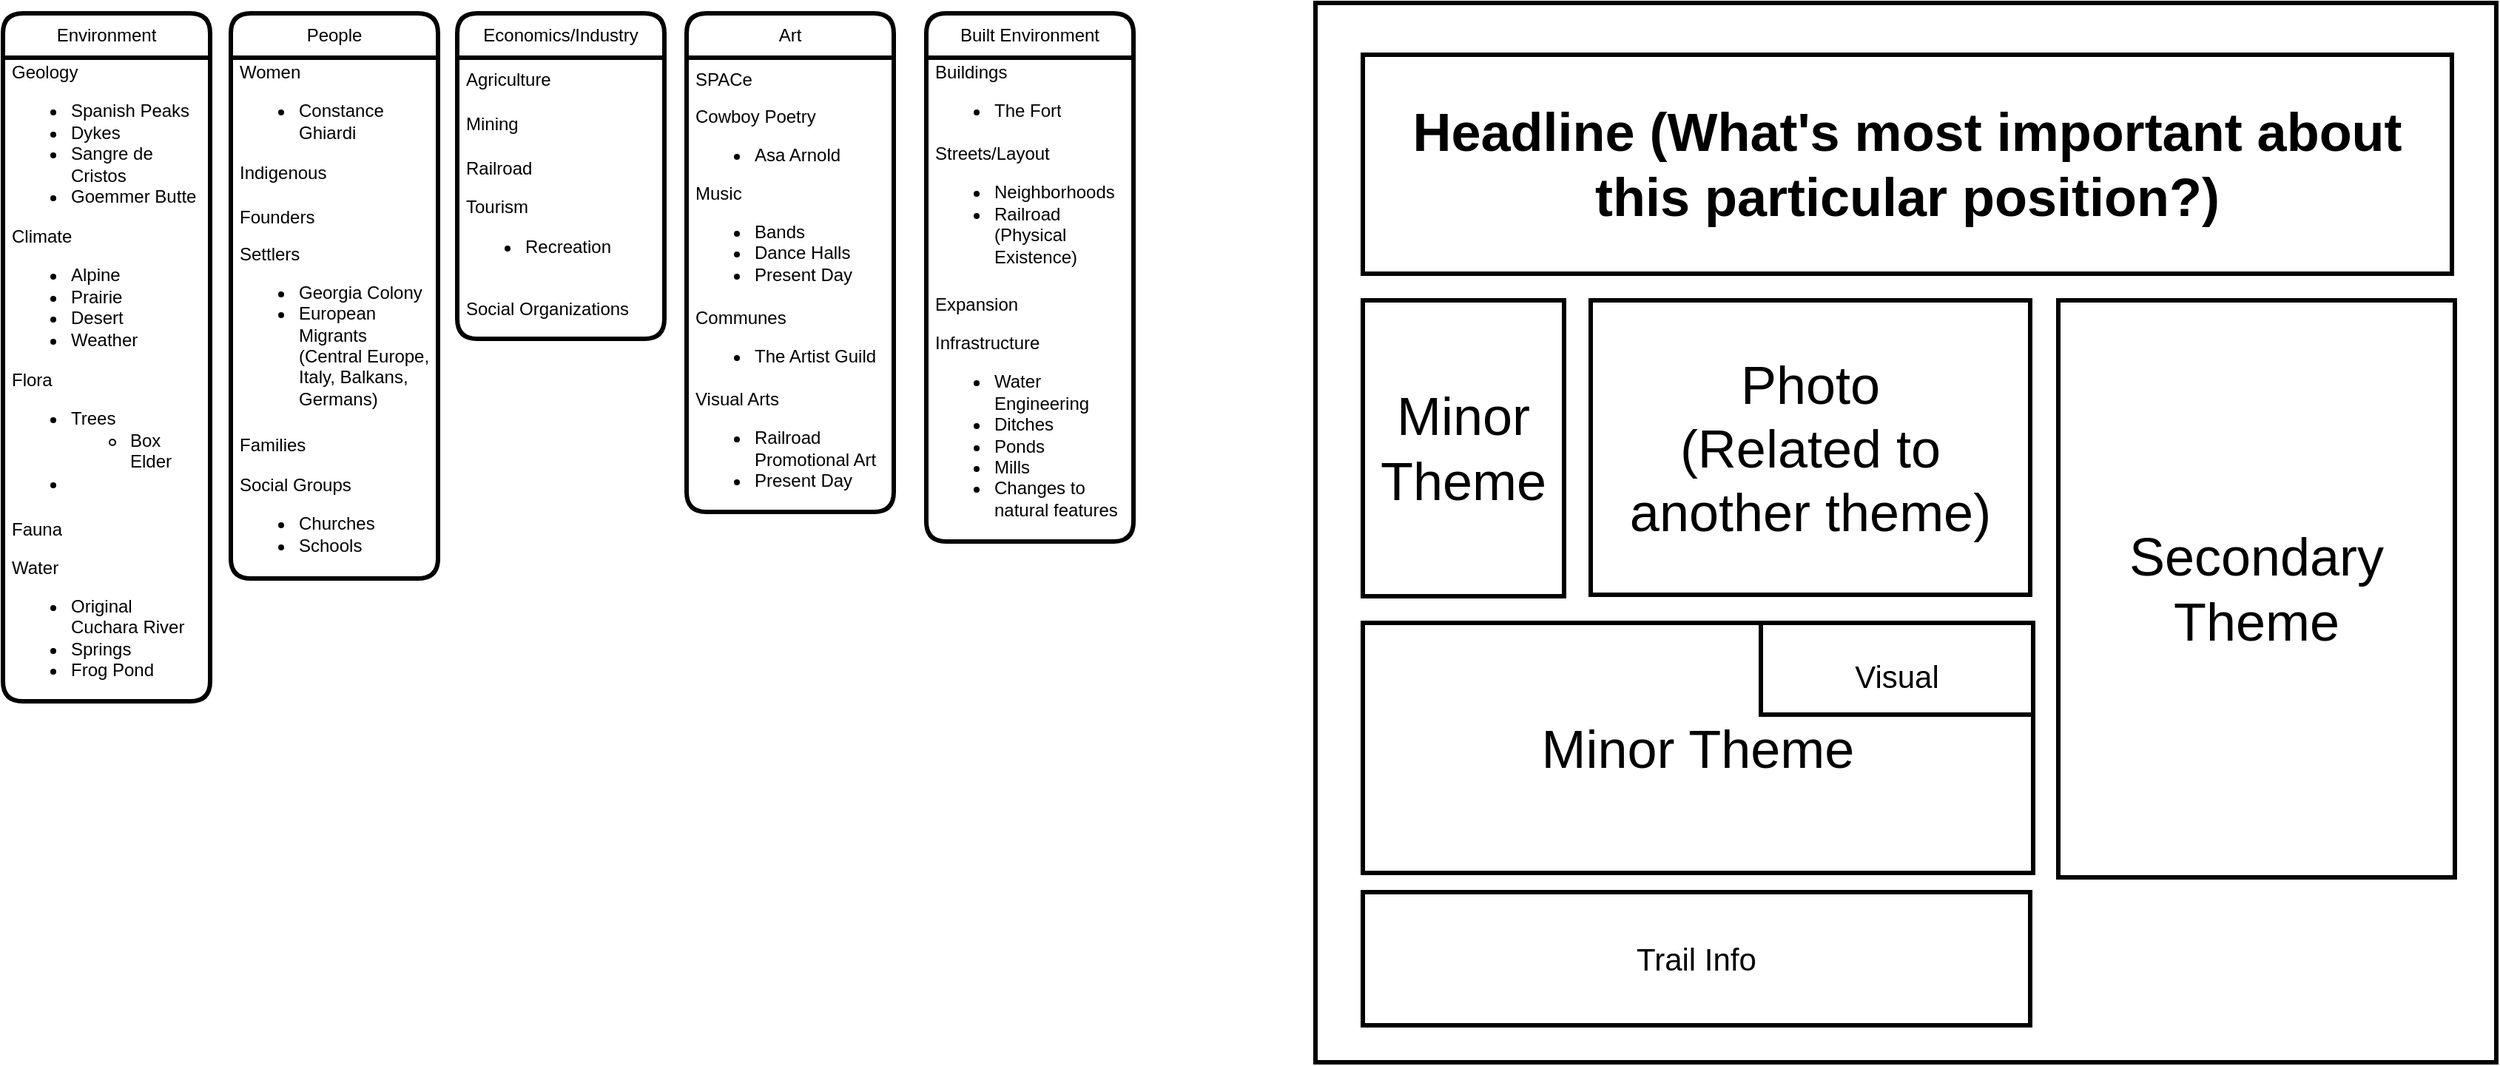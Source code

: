 <mxfile version="20.8.16" type="device"><diagram name="Page-1" id="XUe0Fq_PmzUN6HEYYcCH"><mxGraphModel dx="882" dy="739" grid="0" gridSize="10" guides="1" tooltips="1" connect="1" arrows="1" fold="1" page="0" pageScale="1" pageWidth="850" pageHeight="1100" math="0" shadow="0"><root><mxCell id="0"/><mxCell id="1" parent="0"/><mxCell id="boo-q1uc1jKJcG7nlD9S-10" value="Environment" style="swimlane;fontStyle=0;childLayout=stackLayout;horizontal=1;startSize=30;horizontalStack=0;resizeParent=1;resizeParentMax=0;resizeLast=0;collapsible=1;marginBottom=0;whiteSpace=wrap;html=1;rounded=1;strokeColor=default;strokeWidth=3;fontFamily=Helvetica;fontSize=12;fontColor=default;fillColor=default;" vertex="1" parent="1"><mxGeometry x="254" y="264" width="140" height="465" as="geometry"/></mxCell><mxCell id="boo-q1uc1jKJcG7nlD9S-11" value="Geology&lt;br&gt;&lt;ul&gt;&lt;li&gt;Spanish Peaks&lt;/li&gt;&lt;li&gt;Dykes&lt;/li&gt;&lt;li&gt;Sangre de Cristos&lt;/li&gt;&lt;li&gt;Goemmer Butte&lt;/li&gt;&lt;/ul&gt;" style="text;strokeColor=none;fillColor=none;align=left;verticalAlign=middle;spacingLeft=4;spacingRight=4;overflow=hidden;points=[[0,0.5],[1,0.5]];portConstraint=eastwest;rotatable=0;whiteSpace=wrap;html=1;fontSize=12;fontFamily=Helvetica;fontColor=default;" vertex="1" parent="boo-q1uc1jKJcG7nlD9S-10"><mxGeometry y="30" width="140" height="111" as="geometry"/></mxCell><mxCell id="boo-q1uc1jKJcG7nlD9S-12" value="Climate&lt;br&gt;&lt;ul&gt;&lt;li&gt;Alpine&lt;/li&gt;&lt;li&gt;Prairie&lt;/li&gt;&lt;li&gt;Desert&lt;/li&gt;&lt;li&gt;Weather&lt;/li&gt;&lt;/ul&gt;" style="text;strokeColor=none;fillColor=none;align=left;verticalAlign=middle;spacingLeft=4;spacingRight=4;overflow=hidden;points=[[0,0.5],[1,0.5]];portConstraint=eastwest;rotatable=0;whiteSpace=wrap;html=1;fontSize=12;fontFamily=Helvetica;fontColor=default;" vertex="1" parent="boo-q1uc1jKJcG7nlD9S-10"><mxGeometry y="141" width="140" height="97" as="geometry"/></mxCell><mxCell id="boo-q1uc1jKJcG7nlD9S-13" value="Flora&lt;br&gt;&lt;ul&gt;&lt;li&gt;Trees&lt;/li&gt;&lt;ul&gt;&lt;li&gt;Box Elder&lt;/li&gt;&lt;/ul&gt;&lt;li&gt;&lt;br&gt;&lt;/li&gt;&lt;/ul&gt;" style="text;strokeColor=none;fillColor=none;align=left;verticalAlign=middle;spacingLeft=4;spacingRight=4;overflow=hidden;points=[[0,0.5],[1,0.5]];portConstraint=eastwest;rotatable=0;whiteSpace=wrap;html=1;fontSize=12;fontFamily=Helvetica;fontColor=default;" vertex="1" parent="boo-q1uc1jKJcG7nlD9S-10"><mxGeometry y="238" width="140" height="95" as="geometry"/></mxCell><mxCell id="boo-q1uc1jKJcG7nlD9S-37" value="Fauna" style="text;strokeColor=none;fillColor=none;align=left;verticalAlign=middle;spacingLeft=4;spacingRight=4;overflow=hidden;points=[[0,0.5],[1,0.5]];portConstraint=eastwest;rotatable=0;whiteSpace=wrap;html=1;fontSize=12;fontFamily=Helvetica;fontColor=default;" vertex="1" parent="boo-q1uc1jKJcG7nlD9S-10"><mxGeometry y="333" width="140" height="31" as="geometry"/></mxCell><mxCell id="boo-q1uc1jKJcG7nlD9S-38" value="Water&lt;br&gt;&lt;ul&gt;&lt;li&gt;Original Cuchara River&lt;/li&gt;&lt;li&gt;Springs&lt;/li&gt;&lt;li&gt;Frog Pond&lt;/li&gt;&lt;/ul&gt;" style="text;strokeColor=none;fillColor=none;align=left;verticalAlign=middle;spacingLeft=4;spacingRight=4;overflow=hidden;points=[[0,0.5],[1,0.5]];portConstraint=eastwest;rotatable=0;whiteSpace=wrap;html=1;fontSize=12;fontFamily=Helvetica;fontColor=default;" vertex="1" parent="boo-q1uc1jKJcG7nlD9S-10"><mxGeometry y="364" width="140" height="101" as="geometry"/></mxCell><mxCell id="boo-q1uc1jKJcG7nlD9S-15" value="People" style="swimlane;fontStyle=0;childLayout=stackLayout;horizontal=1;startSize=30;horizontalStack=0;resizeParent=1;resizeParentMax=0;resizeLast=0;collapsible=1;marginBottom=0;whiteSpace=wrap;html=1;rounded=1;strokeColor=default;strokeWidth=3;fontFamily=Helvetica;fontSize=12;fontColor=default;fillColor=default;" vertex="1" parent="1"><mxGeometry x="408" y="264" width="140" height="382" as="geometry"/></mxCell><mxCell id="boo-q1uc1jKJcG7nlD9S-16" value="Women&lt;br&gt;&lt;ul&gt;&lt;li&gt;Constance Ghiardi&lt;/li&gt;&lt;/ul&gt;" style="text;strokeColor=none;fillColor=none;align=left;verticalAlign=middle;spacingLeft=4;spacingRight=4;overflow=hidden;points=[[0,0.5],[1,0.5]];portConstraint=eastwest;rotatable=0;whiteSpace=wrap;html=1;fontSize=12;fontFamily=Helvetica;fontColor=default;" vertex="1" parent="boo-q1uc1jKJcG7nlD9S-15"><mxGeometry y="30" width="140" height="63" as="geometry"/></mxCell><mxCell id="boo-q1uc1jKJcG7nlD9S-17" value="Indigenous" style="text;strokeColor=none;fillColor=none;align=left;verticalAlign=middle;spacingLeft=4;spacingRight=4;overflow=hidden;points=[[0,0.5],[1,0.5]];portConstraint=eastwest;rotatable=0;whiteSpace=wrap;html=1;fontSize=12;fontFamily=Helvetica;fontColor=default;" vertex="1" parent="boo-q1uc1jKJcG7nlD9S-15"><mxGeometry y="93" width="140" height="30" as="geometry"/></mxCell><mxCell id="boo-q1uc1jKJcG7nlD9S-35" value="Founders" style="text;strokeColor=none;fillColor=none;align=left;verticalAlign=middle;spacingLeft=4;spacingRight=4;overflow=hidden;points=[[0,0.5],[1,0.5]];portConstraint=eastwest;rotatable=0;whiteSpace=wrap;html=1;fontSize=12;fontFamily=Helvetica;fontColor=default;" vertex="1" parent="boo-q1uc1jKJcG7nlD9S-15"><mxGeometry y="123" width="140" height="30" as="geometry"/></mxCell><mxCell id="boo-q1uc1jKJcG7nlD9S-18" value="Settlers&lt;br&gt;&lt;ul&gt;&lt;li&gt;Georgia Colony&lt;/li&gt;&lt;li&gt;European Migrants (Central Europe, Italy, Balkans, Germans)&lt;/li&gt;&lt;/ul&gt;" style="text;strokeColor=none;fillColor=none;align=left;verticalAlign=middle;spacingLeft=4;spacingRight=4;overflow=hidden;points=[[0,0.5],[1,0.5]];portConstraint=eastwest;rotatable=0;whiteSpace=wrap;html=1;fontSize=12;fontFamily=Helvetica;fontColor=default;" vertex="1" parent="boo-q1uc1jKJcG7nlD9S-15"><mxGeometry y="153" width="140" height="124" as="geometry"/></mxCell><mxCell id="boo-q1uc1jKJcG7nlD9S-34" value="Families" style="text;strokeColor=none;fillColor=none;align=left;verticalAlign=middle;spacingLeft=4;spacingRight=4;overflow=hidden;points=[[0,0.5],[1,0.5]];portConstraint=eastwest;rotatable=0;whiteSpace=wrap;html=1;fontSize=12;fontFamily=Helvetica;fontColor=default;" vertex="1" parent="boo-q1uc1jKJcG7nlD9S-15"><mxGeometry y="277" width="140" height="30" as="geometry"/></mxCell><mxCell id="boo-q1uc1jKJcG7nlD9S-42" value="Social Groups&lt;br&gt;&lt;ul&gt;&lt;li&gt;Churches&lt;/li&gt;&lt;li&gt;Schools&lt;/li&gt;&lt;/ul&gt;" style="text;strokeColor=none;fillColor=none;align=left;verticalAlign=middle;spacingLeft=4;spacingRight=4;overflow=hidden;points=[[0,0.5],[1,0.5]];portConstraint=eastwest;rotatable=0;whiteSpace=wrap;html=1;fontSize=12;fontFamily=Helvetica;fontColor=default;" vertex="1" parent="boo-q1uc1jKJcG7nlD9S-15"><mxGeometry y="307" width="140" height="75" as="geometry"/></mxCell><mxCell id="boo-q1uc1jKJcG7nlD9S-19" value="Economics/Industry" style="swimlane;fontStyle=0;childLayout=stackLayout;horizontal=1;startSize=30;horizontalStack=0;resizeParent=1;resizeParentMax=0;resizeLast=0;collapsible=1;marginBottom=0;whiteSpace=wrap;html=1;rounded=1;strokeColor=default;strokeWidth=3;fontFamily=Helvetica;fontSize=12;fontColor=default;fillColor=default;" vertex="1" parent="1"><mxGeometry x="561" y="264" width="140" height="220" as="geometry"/></mxCell><mxCell id="boo-q1uc1jKJcG7nlD9S-20" value="Agriculture" style="text;strokeColor=none;fillColor=none;align=left;verticalAlign=middle;spacingLeft=4;spacingRight=4;overflow=hidden;points=[[0,0.5],[1,0.5]];portConstraint=eastwest;rotatable=0;whiteSpace=wrap;html=1;fontSize=12;fontFamily=Helvetica;fontColor=default;" vertex="1" parent="boo-q1uc1jKJcG7nlD9S-19"><mxGeometry y="30" width="140" height="30" as="geometry"/></mxCell><mxCell id="boo-q1uc1jKJcG7nlD9S-21" value="Mining" style="text;strokeColor=none;fillColor=none;align=left;verticalAlign=middle;spacingLeft=4;spacingRight=4;overflow=hidden;points=[[0,0.5],[1,0.5]];portConstraint=eastwest;rotatable=0;whiteSpace=wrap;html=1;fontSize=12;fontFamily=Helvetica;fontColor=default;" vertex="1" parent="boo-q1uc1jKJcG7nlD9S-19"><mxGeometry y="60" width="140" height="30" as="geometry"/></mxCell><mxCell id="boo-q1uc1jKJcG7nlD9S-22" value="Railroad" style="text;strokeColor=none;fillColor=none;align=left;verticalAlign=middle;spacingLeft=4;spacingRight=4;overflow=hidden;points=[[0,0.5],[1,0.5]];portConstraint=eastwest;rotatable=0;whiteSpace=wrap;html=1;fontSize=12;fontFamily=Helvetica;fontColor=default;" vertex="1" parent="boo-q1uc1jKJcG7nlD9S-19"><mxGeometry y="90" width="140" height="30" as="geometry"/></mxCell><mxCell id="boo-q1uc1jKJcG7nlD9S-39" value="Tourism&lt;br&gt;&lt;ul&gt;&lt;li&gt;Recreation&lt;/li&gt;&lt;/ul&gt;" style="text;strokeColor=none;fillColor=none;align=left;verticalAlign=middle;spacingLeft=4;spacingRight=4;overflow=hidden;points=[[0,0.5],[1,0.5]];portConstraint=eastwest;rotatable=0;whiteSpace=wrap;html=1;fontSize=12;fontFamily=Helvetica;fontColor=default;" vertex="1" parent="boo-q1uc1jKJcG7nlD9S-19"><mxGeometry y="120" width="140" height="60" as="geometry"/></mxCell><mxCell id="boo-q1uc1jKJcG7nlD9S-43" value="Social Organizations" style="text;strokeColor=none;fillColor=none;align=left;verticalAlign=middle;spacingLeft=4;spacingRight=4;overflow=hidden;points=[[0,0.5],[1,0.5]];portConstraint=eastwest;rotatable=0;whiteSpace=wrap;html=1;fontSize=12;fontFamily=Helvetica;fontColor=default;" vertex="1" parent="boo-q1uc1jKJcG7nlD9S-19"><mxGeometry y="180" width="140" height="40" as="geometry"/></mxCell><mxCell id="boo-q1uc1jKJcG7nlD9S-23" value="Art" style="swimlane;fontStyle=0;childLayout=stackLayout;horizontal=1;startSize=30;horizontalStack=0;resizeParent=1;resizeParentMax=0;resizeLast=0;collapsible=1;marginBottom=0;whiteSpace=wrap;html=1;rounded=1;strokeColor=default;strokeWidth=3;fontFamily=Helvetica;fontSize=12;fontColor=default;fillColor=default;" vertex="1" parent="1"><mxGeometry x="716" y="264" width="140" height="337" as="geometry"/></mxCell><mxCell id="boo-q1uc1jKJcG7nlD9S-24" value="SPACe" style="text;strokeColor=none;fillColor=none;align=left;verticalAlign=middle;spacingLeft=4;spacingRight=4;overflow=hidden;points=[[0,0.5],[1,0.5]];portConstraint=eastwest;rotatable=0;whiteSpace=wrap;html=1;fontSize=12;fontFamily=Helvetica;fontColor=default;" vertex="1" parent="boo-q1uc1jKJcG7nlD9S-23"><mxGeometry y="30" width="140" height="30" as="geometry"/></mxCell><mxCell id="boo-q1uc1jKJcG7nlD9S-25" value="Cowboy Poetry&lt;br&gt;&lt;ul&gt;&lt;li&gt;Asa Arnold&lt;/li&gt;&lt;/ul&gt;" style="text;strokeColor=none;fillColor=none;align=left;verticalAlign=middle;spacingLeft=4;spacingRight=4;overflow=hidden;points=[[0,0.5],[1,0.5]];portConstraint=eastwest;rotatable=0;whiteSpace=wrap;html=1;fontSize=12;fontFamily=Helvetica;fontColor=default;" vertex="1" parent="boo-q1uc1jKJcG7nlD9S-23"><mxGeometry y="60" width="140" height="52" as="geometry"/></mxCell><mxCell id="boo-q1uc1jKJcG7nlD9S-26" value="Music&lt;br&gt;&lt;ul&gt;&lt;li&gt;Bands&lt;/li&gt;&lt;li&gt;Dance Halls&lt;/li&gt;&lt;li&gt;Present Day&lt;/li&gt;&lt;/ul&gt;" style="text;strokeColor=none;fillColor=none;align=left;verticalAlign=middle;spacingLeft=4;spacingRight=4;overflow=hidden;points=[[0,0.5],[1,0.5]];portConstraint=eastwest;rotatable=0;whiteSpace=wrap;html=1;fontSize=12;fontFamily=Helvetica;fontColor=default;" vertex="1" parent="boo-q1uc1jKJcG7nlD9S-23"><mxGeometry y="112" width="140" height="84" as="geometry"/></mxCell><mxCell id="boo-q1uc1jKJcG7nlD9S-40" value="Communes&lt;br&gt;&lt;ul&gt;&lt;li&gt;The Artist Guild&lt;/li&gt;&lt;/ul&gt;" style="text;strokeColor=none;fillColor=none;align=left;verticalAlign=middle;spacingLeft=4;spacingRight=4;overflow=hidden;points=[[0,0.5],[1,0.5]];portConstraint=eastwest;rotatable=0;whiteSpace=wrap;html=1;fontSize=12;fontFamily=Helvetica;fontColor=default;" vertex="1" parent="boo-q1uc1jKJcG7nlD9S-23"><mxGeometry y="196" width="140" height="55" as="geometry"/></mxCell><mxCell id="boo-q1uc1jKJcG7nlD9S-41" value="Visual Arts&lt;br&gt;&lt;ul&gt;&lt;li&gt;Railroad Promotional Art&lt;/li&gt;&lt;li&gt;Present Day&lt;/li&gt;&lt;/ul&gt;" style="text;strokeColor=none;fillColor=none;align=left;verticalAlign=middle;spacingLeft=4;spacingRight=4;overflow=hidden;points=[[0,0.5],[1,0.5]];portConstraint=eastwest;rotatable=0;whiteSpace=wrap;html=1;fontSize=12;fontFamily=Helvetica;fontColor=default;" vertex="1" parent="boo-q1uc1jKJcG7nlD9S-23"><mxGeometry y="251" width="140" height="86" as="geometry"/></mxCell><mxCell id="boo-q1uc1jKJcG7nlD9S-27" value="Built Environment" style="swimlane;fontStyle=0;childLayout=stackLayout;horizontal=1;startSize=30;horizontalStack=0;resizeParent=1;resizeParentMax=0;resizeLast=0;collapsible=1;marginBottom=0;whiteSpace=wrap;html=1;rounded=1;strokeColor=default;strokeWidth=3;fontFamily=Helvetica;fontSize=12;fontColor=default;fillColor=default;" vertex="1" parent="1"><mxGeometry x="878" y="264" width="140" height="357" as="geometry"/></mxCell><mxCell id="boo-q1uc1jKJcG7nlD9S-28" value="Buildings&lt;br&gt;&lt;ul&gt;&lt;li&gt;The Fort&lt;/li&gt;&lt;/ul&gt;" style="text;strokeColor=none;fillColor=none;align=left;verticalAlign=middle;spacingLeft=4;spacingRight=4;overflow=hidden;points=[[0,0.5],[1,0.5]];portConstraint=eastwest;rotatable=0;whiteSpace=wrap;html=1;fontSize=12;fontFamily=Helvetica;fontColor=default;" vertex="1" parent="boo-q1uc1jKJcG7nlD9S-27"><mxGeometry y="30" width="140" height="55" as="geometry"/></mxCell><mxCell id="boo-q1uc1jKJcG7nlD9S-29" value="Streets/Layout&lt;br&gt;&lt;ul&gt;&lt;li&gt;Neighborhoods&lt;/li&gt;&lt;li&gt;Railroad (Physical Existence)&lt;/li&gt;&lt;/ul&gt;" style="text;strokeColor=none;fillColor=none;align=left;verticalAlign=middle;spacingLeft=4;spacingRight=4;overflow=hidden;points=[[0,0.5],[1,0.5]];portConstraint=eastwest;rotatable=0;whiteSpace=wrap;html=1;fontSize=12;fontFamily=Helvetica;fontColor=default;" vertex="1" parent="boo-q1uc1jKJcG7nlD9S-27"><mxGeometry y="85" width="140" height="97" as="geometry"/></mxCell><mxCell id="boo-q1uc1jKJcG7nlD9S-30" value="Expansion" style="text;strokeColor=none;fillColor=none;align=left;verticalAlign=middle;spacingLeft=4;spacingRight=4;overflow=hidden;points=[[0,0.5],[1,0.5]];portConstraint=eastwest;rotatable=0;whiteSpace=wrap;html=1;fontSize=12;fontFamily=Helvetica;fontColor=default;" vertex="1" parent="boo-q1uc1jKJcG7nlD9S-27"><mxGeometry y="182" width="140" height="30" as="geometry"/></mxCell><mxCell id="boo-q1uc1jKJcG7nlD9S-33" value="Infrastructure&lt;br&gt;&lt;ul&gt;&lt;li&gt;Water Engineering&lt;/li&gt;&lt;li&gt;Ditches&lt;/li&gt;&lt;li&gt;Ponds&lt;/li&gt;&lt;li&gt;Mills&lt;/li&gt;&lt;li&gt;Changes to natural features&lt;/li&gt;&lt;/ul&gt;" style="text;strokeColor=none;fillColor=none;align=left;verticalAlign=middle;spacingLeft=4;spacingRight=4;overflow=hidden;points=[[0,0.5],[1,0.5]];portConstraint=eastwest;rotatable=0;whiteSpace=wrap;html=1;fontSize=12;fontFamily=Helvetica;fontColor=default;" vertex="1" parent="boo-q1uc1jKJcG7nlD9S-27"><mxGeometry y="212" width="140" height="145" as="geometry"/></mxCell><mxCell id="boo-q1uc1jKJcG7nlD9S-44" value="" style="rounded=0;whiteSpace=wrap;html=1;strokeColor=default;strokeWidth=3;fontFamily=Helvetica;fontSize=12;fontColor=default;fillColor=default;" vertex="1" parent="1"><mxGeometry x="1141" y="257" width="798" height="716" as="geometry"/></mxCell><mxCell id="boo-q1uc1jKJcG7nlD9S-46" value="&lt;h1&gt;&lt;font style=&quot;font-size: 36px;&quot;&gt;Headline (What's most important about this particular position?)&lt;/font&gt;&lt;/h1&gt;" style="rounded=0;whiteSpace=wrap;html=1;strokeColor=default;strokeWidth=3;fontFamily=Helvetica;fontSize=12;fontColor=default;fillColor=default;" vertex="1" parent="1"><mxGeometry x="1173" y="292" width="736" height="148" as="geometry"/></mxCell><mxCell id="boo-q1uc1jKJcG7nlD9S-47" value="Secondary Theme" style="rounded=0;whiteSpace=wrap;html=1;strokeColor=default;strokeWidth=3;fontFamily=Helvetica;fontSize=36;fontColor=default;fillColor=default;" vertex="1" parent="1"><mxGeometry x="1643" y="458" width="268" height="390" as="geometry"/></mxCell><mxCell id="boo-q1uc1jKJcG7nlD9S-48" value="Photo&lt;br&gt;(Related to another theme)" style="rounded=0;whiteSpace=wrap;html=1;strokeColor=default;strokeWidth=3;fontFamily=Helvetica;fontSize=36;fontColor=default;fillColor=default;" vertex="1" parent="1"><mxGeometry x="1327" y="458" width="297" height="199" as="geometry"/></mxCell><mxCell id="boo-q1uc1jKJcG7nlD9S-49" value="Minor Theme" style="rounded=0;whiteSpace=wrap;html=1;strokeColor=default;strokeWidth=3;fontFamily=Helvetica;fontSize=36;fontColor=default;fillColor=default;" vertex="1" parent="1"><mxGeometry x="1173" y="458" width="136" height="200" as="geometry"/></mxCell><mxCell id="boo-q1uc1jKJcG7nlD9S-50" value="Minor Theme" style="rounded=0;whiteSpace=wrap;html=1;strokeColor=default;strokeWidth=3;fontFamily=Helvetica;fontSize=36;fontColor=default;fillColor=default;" vertex="1" parent="1"><mxGeometry x="1173" y="676" width="453" height="169" as="geometry"/></mxCell><mxCell id="boo-q1uc1jKJcG7nlD9S-51" value="&lt;font style=&quot;font-size: 21px;&quot;&gt;Visual&lt;/font&gt;" style="rounded=0;whiteSpace=wrap;html=1;strokeColor=default;strokeWidth=3;fontFamily=Helvetica;fontSize=36;fontColor=default;fillColor=default;" vertex="1" parent="1"><mxGeometry x="1442" y="676" width="184" height="62" as="geometry"/></mxCell><mxCell id="boo-q1uc1jKJcG7nlD9S-52" value="Trail Info" style="rounded=0;whiteSpace=wrap;html=1;strokeColor=default;strokeWidth=3;fontFamily=Helvetica;fontSize=21;fontColor=default;fillColor=default;" vertex="1" parent="1"><mxGeometry x="1173" y="858" width="451" height="90" as="geometry"/></mxCell></root></mxGraphModel></diagram></mxfile>